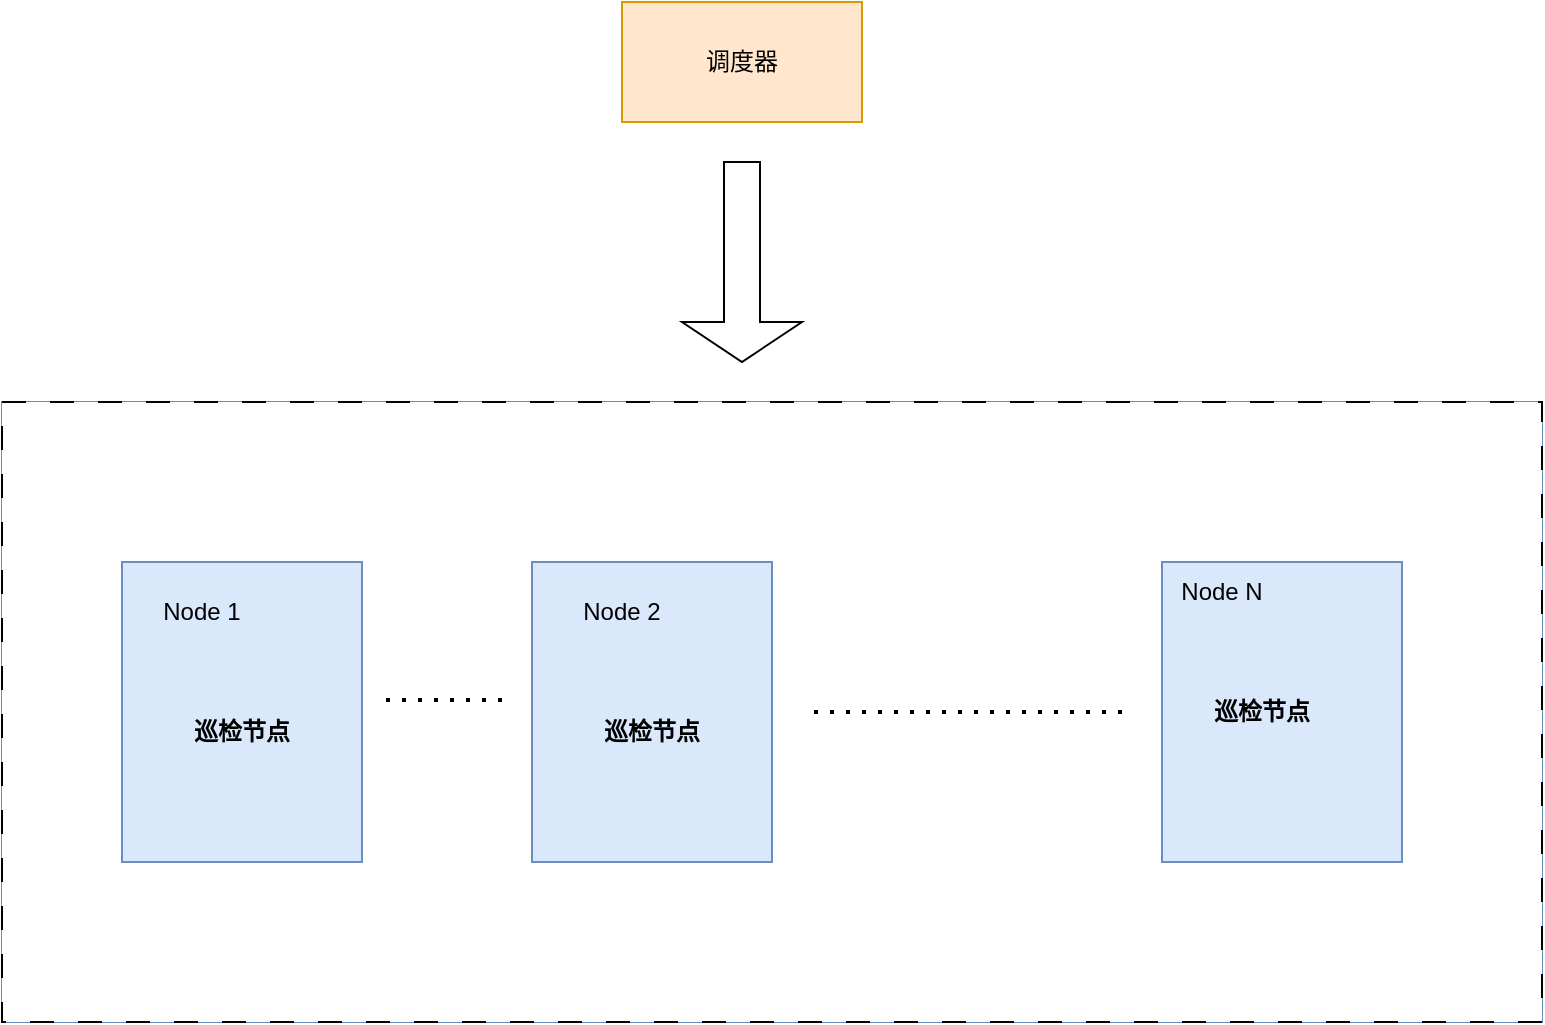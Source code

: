 <mxfile version="21.1.5" type="github">
  <diagram name="Page-1" id="ga67RDkvb92EsArFF9TA">
    <mxGraphModel dx="954" dy="623" grid="1" gridSize="10" guides="1" tooltips="1" connect="1" arrows="1" fold="1" page="1" pageScale="1" pageWidth="850" pageHeight="1100" math="0" shadow="0">
      <root>
        <mxCell id="0" />
        <mxCell id="1" parent="0" />
        <mxCell id="ZP7MdUC7tawqgYdxDhUl-28" value="" style="group;fillColor=#dae8fc;strokeColor=#6c8ebf;" vertex="1" connectable="0" parent="1">
          <mxGeometry x="40" y="350" width="770" height="310" as="geometry" />
        </mxCell>
        <mxCell id="ZP7MdUC7tawqgYdxDhUl-3" value="" style="rounded=0;whiteSpace=wrap;html=1;dashed=1;dashPattern=12 12;" vertex="1" parent="ZP7MdUC7tawqgYdxDhUl-28">
          <mxGeometry width="770" height="310" as="geometry" />
        </mxCell>
        <mxCell id="ZP7MdUC7tawqgYdxDhUl-13" value="" style="group" vertex="1" connectable="0" parent="ZP7MdUC7tawqgYdxDhUl-28">
          <mxGeometry x="60" y="80" width="120" height="150" as="geometry" />
        </mxCell>
        <mxCell id="ZP7MdUC7tawqgYdxDhUl-5" value="" style="rounded=0;whiteSpace=wrap;html=1;fillColor=#dae8fc;strokeColor=#6c8ebf;" vertex="1" parent="ZP7MdUC7tawqgYdxDhUl-13">
          <mxGeometry width="120" height="150" as="geometry" />
        </mxCell>
        <mxCell id="ZP7MdUC7tawqgYdxDhUl-11" value="&lt;b&gt;巡检节点&lt;/b&gt;" style="text;html=1;strokeColor=none;fillColor=none;align=center;verticalAlign=middle;whiteSpace=wrap;rounded=0;" vertex="1" parent="ZP7MdUC7tawqgYdxDhUl-13">
          <mxGeometry x="30" y="70" width="60" height="30" as="geometry" />
        </mxCell>
        <mxCell id="ZP7MdUC7tawqgYdxDhUl-12" value="Node 1" style="text;html=1;strokeColor=none;fillColor=none;align=center;verticalAlign=middle;whiteSpace=wrap;rounded=0;" vertex="1" parent="ZP7MdUC7tawqgYdxDhUl-13">
          <mxGeometry x="10" y="10" width="60" height="30" as="geometry" />
        </mxCell>
        <mxCell id="ZP7MdUC7tawqgYdxDhUl-27" value="" style="group" vertex="1" connectable="0" parent="ZP7MdUC7tawqgYdxDhUl-28">
          <mxGeometry x="190" y="70" width="500" height="160" as="geometry" />
        </mxCell>
        <mxCell id="ZP7MdUC7tawqgYdxDhUl-18" value="" style="group" vertex="1" connectable="0" parent="ZP7MdUC7tawqgYdxDhUl-27">
          <mxGeometry x="380" width="120" height="150" as="geometry" />
        </mxCell>
        <mxCell id="ZP7MdUC7tawqgYdxDhUl-19" value="" style="rounded=0;whiteSpace=wrap;html=1;fillColor=#dae8fc;strokeColor=#6c8ebf;" vertex="1" parent="ZP7MdUC7tawqgYdxDhUl-18">
          <mxGeometry x="10" y="10" width="120" height="150" as="geometry" />
        </mxCell>
        <mxCell id="ZP7MdUC7tawqgYdxDhUl-20" value="&lt;b&gt;巡检节点&lt;/b&gt;" style="text;html=1;strokeColor=none;fillColor=none;align=center;verticalAlign=middle;whiteSpace=wrap;rounded=0;" vertex="1" parent="ZP7MdUC7tawqgYdxDhUl-18">
          <mxGeometry x="30" y="70" width="60" height="30" as="geometry" />
        </mxCell>
        <mxCell id="ZP7MdUC7tawqgYdxDhUl-21" value="Node N" style="text;html=1;strokeColor=none;fillColor=none;align=center;verticalAlign=middle;whiteSpace=wrap;rounded=0;" vertex="1" parent="ZP7MdUC7tawqgYdxDhUl-18">
          <mxGeometry x="10" y="10" width="60" height="30" as="geometry" />
        </mxCell>
        <mxCell id="ZP7MdUC7tawqgYdxDhUl-15" value="" style="rounded=0;whiteSpace=wrap;html=1;fillColor=#dae8fc;strokeColor=#6c8ebf;" vertex="1" parent="ZP7MdUC7tawqgYdxDhUl-27">
          <mxGeometry x="75" y="10" width="120" height="150" as="geometry" />
        </mxCell>
        <mxCell id="ZP7MdUC7tawqgYdxDhUl-17" value="Node 2" style="text;html=1;strokeColor=none;fillColor=none;align=center;verticalAlign=middle;whiteSpace=wrap;rounded=0;" vertex="1" parent="ZP7MdUC7tawqgYdxDhUl-27">
          <mxGeometry x="90" y="20" width="60" height="30" as="geometry" />
        </mxCell>
        <mxCell id="ZP7MdUC7tawqgYdxDhUl-16" value="&lt;b&gt;巡检节点&lt;/b&gt;" style="text;html=1;strokeColor=none;fillColor=none;align=center;verticalAlign=middle;whiteSpace=wrap;rounded=0;" vertex="1" parent="ZP7MdUC7tawqgYdxDhUl-27">
          <mxGeometry x="105" y="80" width="60" height="30" as="geometry" />
        </mxCell>
        <mxCell id="ZP7MdUC7tawqgYdxDhUl-23" value="" style="endArrow=none;dashed=1;html=1;dashPattern=1 3;strokeWidth=2;rounded=0;" edge="1" parent="ZP7MdUC7tawqgYdxDhUl-27">
          <mxGeometry width="50" height="50" relative="1" as="geometry">
            <mxPoint x="370" y="85" as="sourcePoint" />
            <mxPoint x="210" y="85" as="targetPoint" />
          </mxGeometry>
        </mxCell>
        <mxCell id="ZP7MdUC7tawqgYdxDhUl-24" value="" style="endArrow=none;dashed=1;html=1;dashPattern=1 3;strokeWidth=2;rounded=0;" edge="1" parent="ZP7MdUC7tawqgYdxDhUl-27">
          <mxGeometry width="50" height="50" relative="1" as="geometry">
            <mxPoint x="60" y="79" as="sourcePoint" />
            <mxPoint y="79" as="targetPoint" />
          </mxGeometry>
        </mxCell>
        <mxCell id="ZP7MdUC7tawqgYdxDhUl-29" value="" style="shape=singleArrow;direction=south;whiteSpace=wrap;html=1;" vertex="1" parent="1">
          <mxGeometry x="380" y="230" width="60" height="100" as="geometry" />
        </mxCell>
        <mxCell id="ZP7MdUC7tawqgYdxDhUl-31" value="" style="group" vertex="1" connectable="0" parent="1">
          <mxGeometry x="350" y="150" width="120" height="60" as="geometry" />
        </mxCell>
        <mxCell id="ZP7MdUC7tawqgYdxDhUl-1" value="" style="rounded=0;whiteSpace=wrap;html=1;fillColor=#ffe6cc;strokeColor=#d79b00;" vertex="1" parent="ZP7MdUC7tawqgYdxDhUl-31">
          <mxGeometry width="120" height="60" as="geometry" />
        </mxCell>
        <mxCell id="ZP7MdUC7tawqgYdxDhUl-2" value="调度器" style="text;html=1;strokeColor=none;fillColor=none;align=center;verticalAlign=middle;whiteSpace=wrap;rounded=0;" vertex="1" parent="ZP7MdUC7tawqgYdxDhUl-31">
          <mxGeometry x="30" y="15" width="60" height="30" as="geometry" />
        </mxCell>
      </root>
    </mxGraphModel>
  </diagram>
</mxfile>
